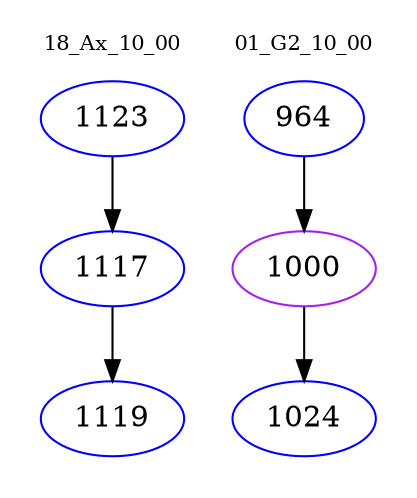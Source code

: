 digraph{
subgraph cluster_0 {
color = white
label = "18_Ax_10_00";
fontsize=10;
T0_1123 [label="1123", color="blue"]
T0_1123 -> T0_1117 [color="black"]
T0_1117 [label="1117", color="blue"]
T0_1117 -> T0_1119 [color="black"]
T0_1119 [label="1119", color="blue"]
}
subgraph cluster_1 {
color = white
label = "01_G2_10_00";
fontsize=10;
T1_964 [label="964", color="blue"]
T1_964 -> T1_1000 [color="black"]
T1_1000 [label="1000", color="purple"]
T1_1000 -> T1_1024 [color="black"]
T1_1024 [label="1024", color="blue"]
}
}
